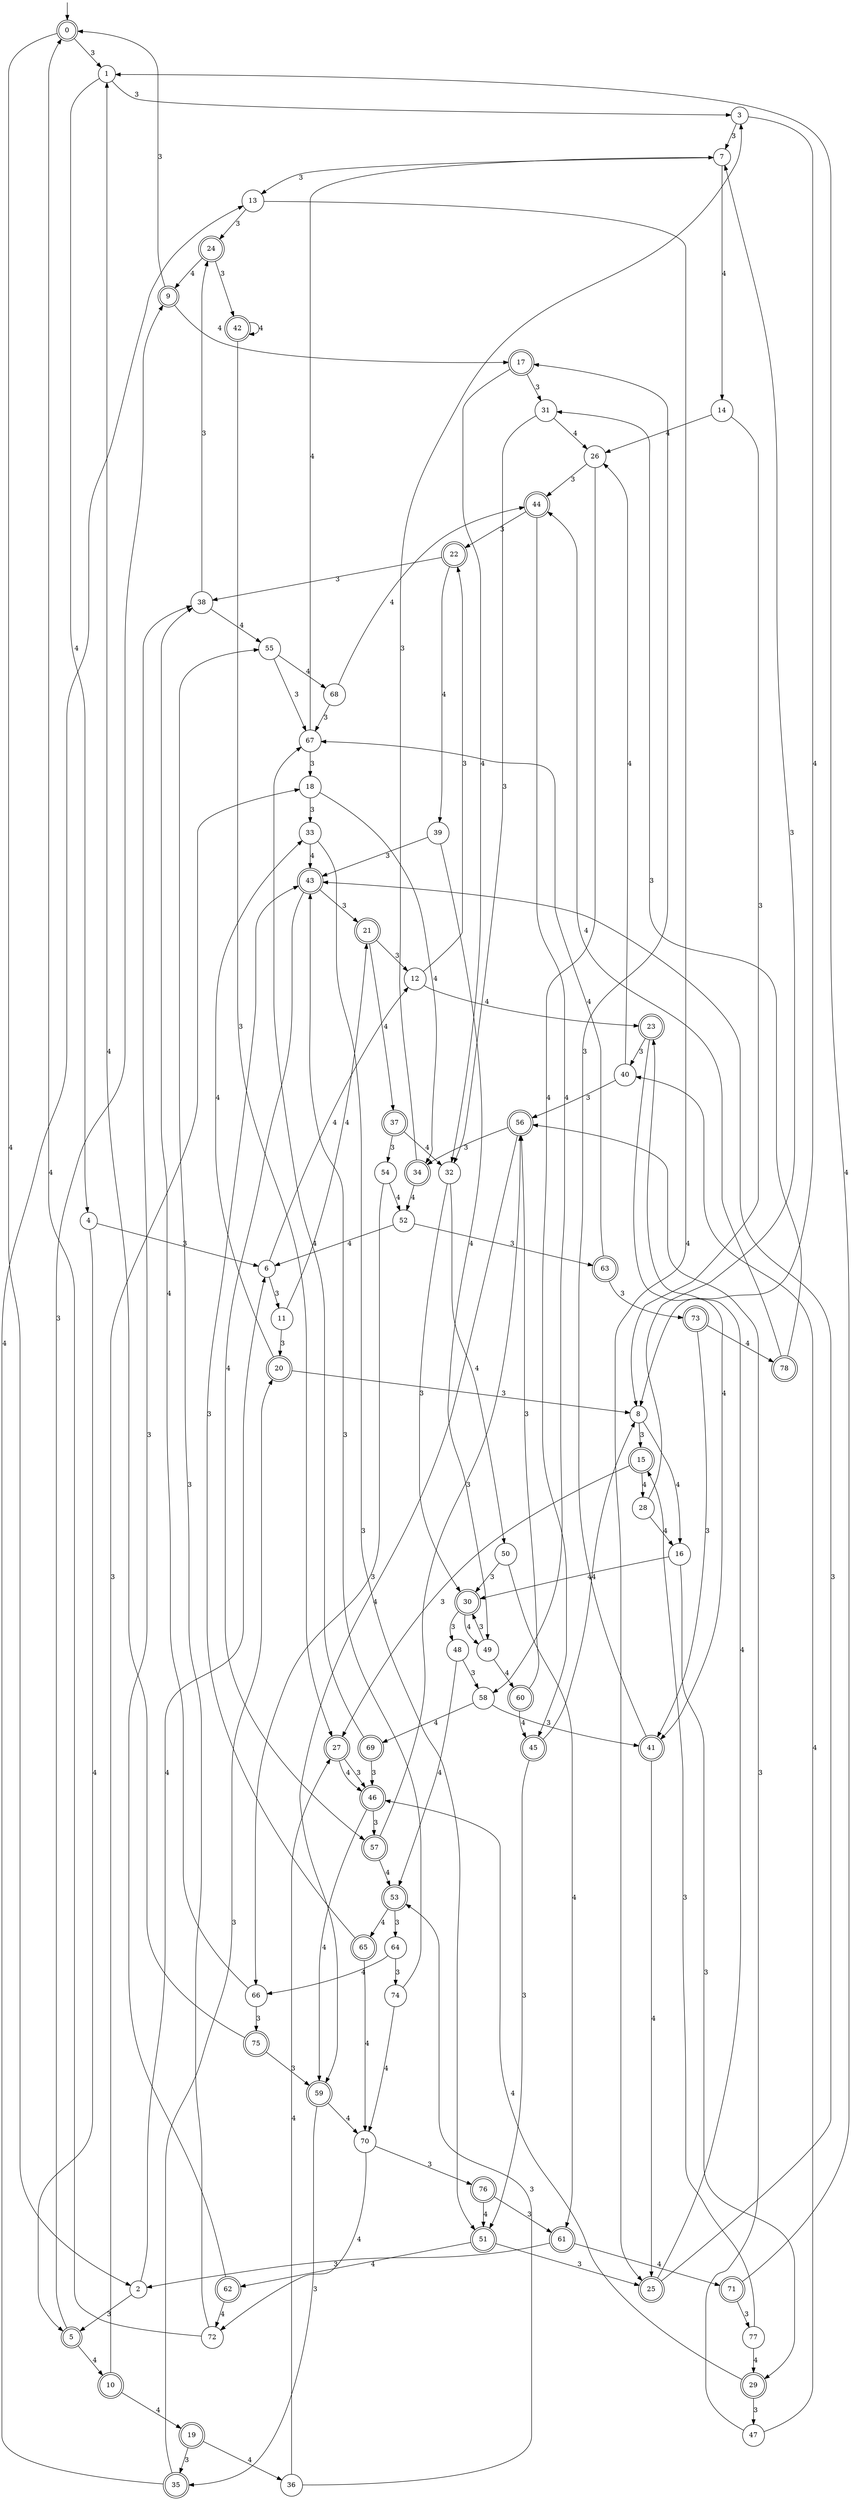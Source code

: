 digraph g {

	s0 [shape="doublecircle" label="0"];
	s1 [shape="circle" label="1"];
	s2 [shape="circle" label="2"];
	s3 [shape="circle" label="3"];
	s4 [shape="circle" label="4"];
	s5 [shape="doublecircle" label="5"];
	s6 [shape="circle" label="6"];
	s7 [shape="circle" label="7"];
	s8 [shape="circle" label="8"];
	s9 [shape="doublecircle" label="9"];
	s10 [shape="doublecircle" label="10"];
	s11 [shape="circle" label="11"];
	s12 [shape="circle" label="12"];
	s13 [shape="circle" label="13"];
	s14 [shape="circle" label="14"];
	s15 [shape="doublecircle" label="15"];
	s16 [shape="circle" label="16"];
	s17 [shape="doublecircle" label="17"];
	s18 [shape="circle" label="18"];
	s19 [shape="doublecircle" label="19"];
	s20 [shape="doublecircle" label="20"];
	s21 [shape="doublecircle" label="21"];
	s22 [shape="doublecircle" label="22"];
	s23 [shape="doublecircle" label="23"];
	s24 [shape="doublecircle" label="24"];
	s25 [shape="doublecircle" label="25"];
	s26 [shape="circle" label="26"];
	s27 [shape="doublecircle" label="27"];
	s28 [shape="circle" label="28"];
	s29 [shape="doublecircle" label="29"];
	s30 [shape="doublecircle" label="30"];
	s31 [shape="circle" label="31"];
	s32 [shape="circle" label="32"];
	s33 [shape="circle" label="33"];
	s34 [shape="doublecircle" label="34"];
	s35 [shape="doublecircle" label="35"];
	s36 [shape="circle" label="36"];
	s37 [shape="doublecircle" label="37"];
	s38 [shape="circle" label="38"];
	s39 [shape="circle" label="39"];
	s40 [shape="circle" label="40"];
	s41 [shape="doublecircle" label="41"];
	s42 [shape="doublecircle" label="42"];
	s43 [shape="doublecircle" label="43"];
	s44 [shape="doublecircle" label="44"];
	s45 [shape="doublecircle" label="45"];
	s46 [shape="doublecircle" label="46"];
	s47 [shape="circle" label="47"];
	s48 [shape="circle" label="48"];
	s49 [shape="circle" label="49"];
	s50 [shape="circle" label="50"];
	s51 [shape="doublecircle" label="51"];
	s52 [shape="circle" label="52"];
	s53 [shape="doublecircle" label="53"];
	s54 [shape="circle" label="54"];
	s55 [shape="circle" label="55"];
	s56 [shape="doublecircle" label="56"];
	s57 [shape="doublecircle" label="57"];
	s58 [shape="circle" label="58"];
	s59 [shape="doublecircle" label="59"];
	s60 [shape="doublecircle" label="60"];
	s61 [shape="doublecircle" label="61"];
	s62 [shape="doublecircle" label="62"];
	s63 [shape="doublecircle" label="63"];
	s64 [shape="circle" label="64"];
	s65 [shape="doublecircle" label="65"];
	s66 [shape="circle" label="66"];
	s67 [shape="circle" label="67"];
	s68 [shape="circle" label="68"];
	s69 [shape="doublecircle" label="69"];
	s70 [shape="circle" label="70"];
	s71 [shape="doublecircle" label="71"];
	s72 [shape="circle" label="72"];
	s73 [shape="doublecircle" label="73"];
	s74 [shape="circle" label="74"];
	s75 [shape="doublecircle" label="75"];
	s76 [shape="doublecircle" label="76"];
	s77 [shape="circle" label="77"];
	s78 [shape="doublecircle" label="78"];
	s0 -> s1 [label="3"];
	s0 -> s2 [label="4"];
	s1 -> s3 [label="3"];
	s1 -> s4 [label="4"];
	s2 -> s5 [label="3"];
	s2 -> s6 [label="4"];
	s3 -> s7 [label="3"];
	s3 -> s8 [label="4"];
	s4 -> s6 [label="3"];
	s4 -> s5 [label="4"];
	s5 -> s9 [label="3"];
	s5 -> s10 [label="4"];
	s6 -> s11 [label="3"];
	s6 -> s12 [label="4"];
	s7 -> s13 [label="3"];
	s7 -> s14 [label="4"];
	s8 -> s15 [label="3"];
	s8 -> s16 [label="4"];
	s9 -> s0 [label="3"];
	s9 -> s17 [label="4"];
	s10 -> s18 [label="3"];
	s10 -> s19 [label="4"];
	s11 -> s20 [label="3"];
	s11 -> s21 [label="4"];
	s12 -> s22 [label="3"];
	s12 -> s23 [label="4"];
	s13 -> s24 [label="3"];
	s13 -> s25 [label="4"];
	s14 -> s8 [label="3"];
	s14 -> s26 [label="4"];
	s15 -> s27 [label="3"];
	s15 -> s28 [label="4"];
	s16 -> s29 [label="3"];
	s16 -> s30 [label="4"];
	s17 -> s31 [label="3"];
	s17 -> s32 [label="4"];
	s18 -> s33 [label="3"];
	s18 -> s34 [label="4"];
	s19 -> s35 [label="3"];
	s19 -> s36 [label="4"];
	s20 -> s8 [label="3"];
	s20 -> s33 [label="4"];
	s21 -> s12 [label="3"];
	s21 -> s37 [label="4"];
	s22 -> s38 [label="3"];
	s22 -> s39 [label="4"];
	s23 -> s40 [label="3"];
	s23 -> s41 [label="4"];
	s24 -> s42 [label="3"];
	s24 -> s9 [label="4"];
	s25 -> s43 [label="3"];
	s25 -> s23 [label="4"];
	s26 -> s44 [label="3"];
	s26 -> s45 [label="4"];
	s27 -> s46 [label="3"];
	s27 -> s46 [label="4"];
	s28 -> s7 [label="3"];
	s28 -> s16 [label="4"];
	s29 -> s47 [label="3"];
	s29 -> s46 [label="4"];
	s30 -> s48 [label="3"];
	s30 -> s49 [label="4"];
	s31 -> s32 [label="3"];
	s31 -> s26 [label="4"];
	s32 -> s30 [label="3"];
	s32 -> s50 [label="4"];
	s33 -> s51 [label="3"];
	s33 -> s43 [label="4"];
	s34 -> s3 [label="3"];
	s34 -> s52 [label="4"];
	s35 -> s20 [label="3"];
	s35 -> s13 [label="4"];
	s36 -> s53 [label="3"];
	s36 -> s27 [label="4"];
	s37 -> s54 [label="3"];
	s37 -> s32 [label="4"];
	s38 -> s24 [label="3"];
	s38 -> s55 [label="4"];
	s39 -> s43 [label="3"];
	s39 -> s49 [label="4"];
	s40 -> s56 [label="3"];
	s40 -> s26 [label="4"];
	s41 -> s17 [label="3"];
	s41 -> s25 [label="4"];
	s42 -> s27 [label="3"];
	s42 -> s42 [label="4"];
	s43 -> s21 [label="3"];
	s43 -> s57 [label="4"];
	s44 -> s22 [label="3"];
	s44 -> s58 [label="4"];
	s45 -> s51 [label="3"];
	s45 -> s8 [label="4"];
	s46 -> s57 [label="3"];
	s46 -> s59 [label="4"];
	s47 -> s56 [label="3"];
	s47 -> s40 [label="4"];
	s48 -> s58 [label="3"];
	s48 -> s53 [label="4"];
	s49 -> s30 [label="3"];
	s49 -> s60 [label="4"];
	s50 -> s30 [label="3"];
	s50 -> s61 [label="4"];
	s51 -> s25 [label="3"];
	s51 -> s62 [label="4"];
	s52 -> s63 [label="3"];
	s52 -> s6 [label="4"];
	s53 -> s64 [label="3"];
	s53 -> s65 [label="4"];
	s54 -> s66 [label="3"];
	s54 -> s52 [label="4"];
	s55 -> s67 [label="3"];
	s55 -> s68 [label="4"];
	s56 -> s34 [label="3"];
	s56 -> s59 [label="4"];
	s57 -> s56 [label="3"];
	s57 -> s53 [label="4"];
	s58 -> s41 [label="3"];
	s58 -> s69 [label="4"];
	s59 -> s35 [label="3"];
	s59 -> s70 [label="4"];
	s60 -> s56 [label="3"];
	s60 -> s45 [label="4"];
	s61 -> s2 [label="3"];
	s61 -> s71 [label="4"];
	s62 -> s38 [label="3"];
	s62 -> s72 [label="4"];
	s63 -> s73 [label="3"];
	s63 -> s67 [label="4"];
	s64 -> s74 [label="3"];
	s64 -> s66 [label="4"];
	s65 -> s43 [label="3"];
	s65 -> s70 [label="4"];
	s66 -> s75 [label="3"];
	s66 -> s38 [label="4"];
	s67 -> s18 [label="3"];
	s67 -> s7 [label="4"];
	s68 -> s67 [label="3"];
	s68 -> s44 [label="4"];
	s69 -> s46 [label="3"];
	s69 -> s67 [label="4"];
	s70 -> s76 [label="3"];
	s70 -> s72 [label="4"];
	s71 -> s77 [label="3"];
	s71 -> s1 [label="4"];
	s72 -> s55 [label="3"];
	s72 -> s0 [label="4"];
	s73 -> s41 [label="3"];
	s73 -> s78 [label="4"];
	s74 -> s43 [label="3"];
	s74 -> s70 [label="4"];
	s75 -> s59 [label="3"];
	s75 -> s1 [label="4"];
	s76 -> s61 [label="3"];
	s76 -> s51 [label="4"];
	s77 -> s15 [label="3"];
	s77 -> s29 [label="4"];
	s78 -> s31 [label="3"];
	s78 -> s44 [label="4"];

__start0 [label="" shape="none" width="0" height="0"];
__start0 -> s0;

}
